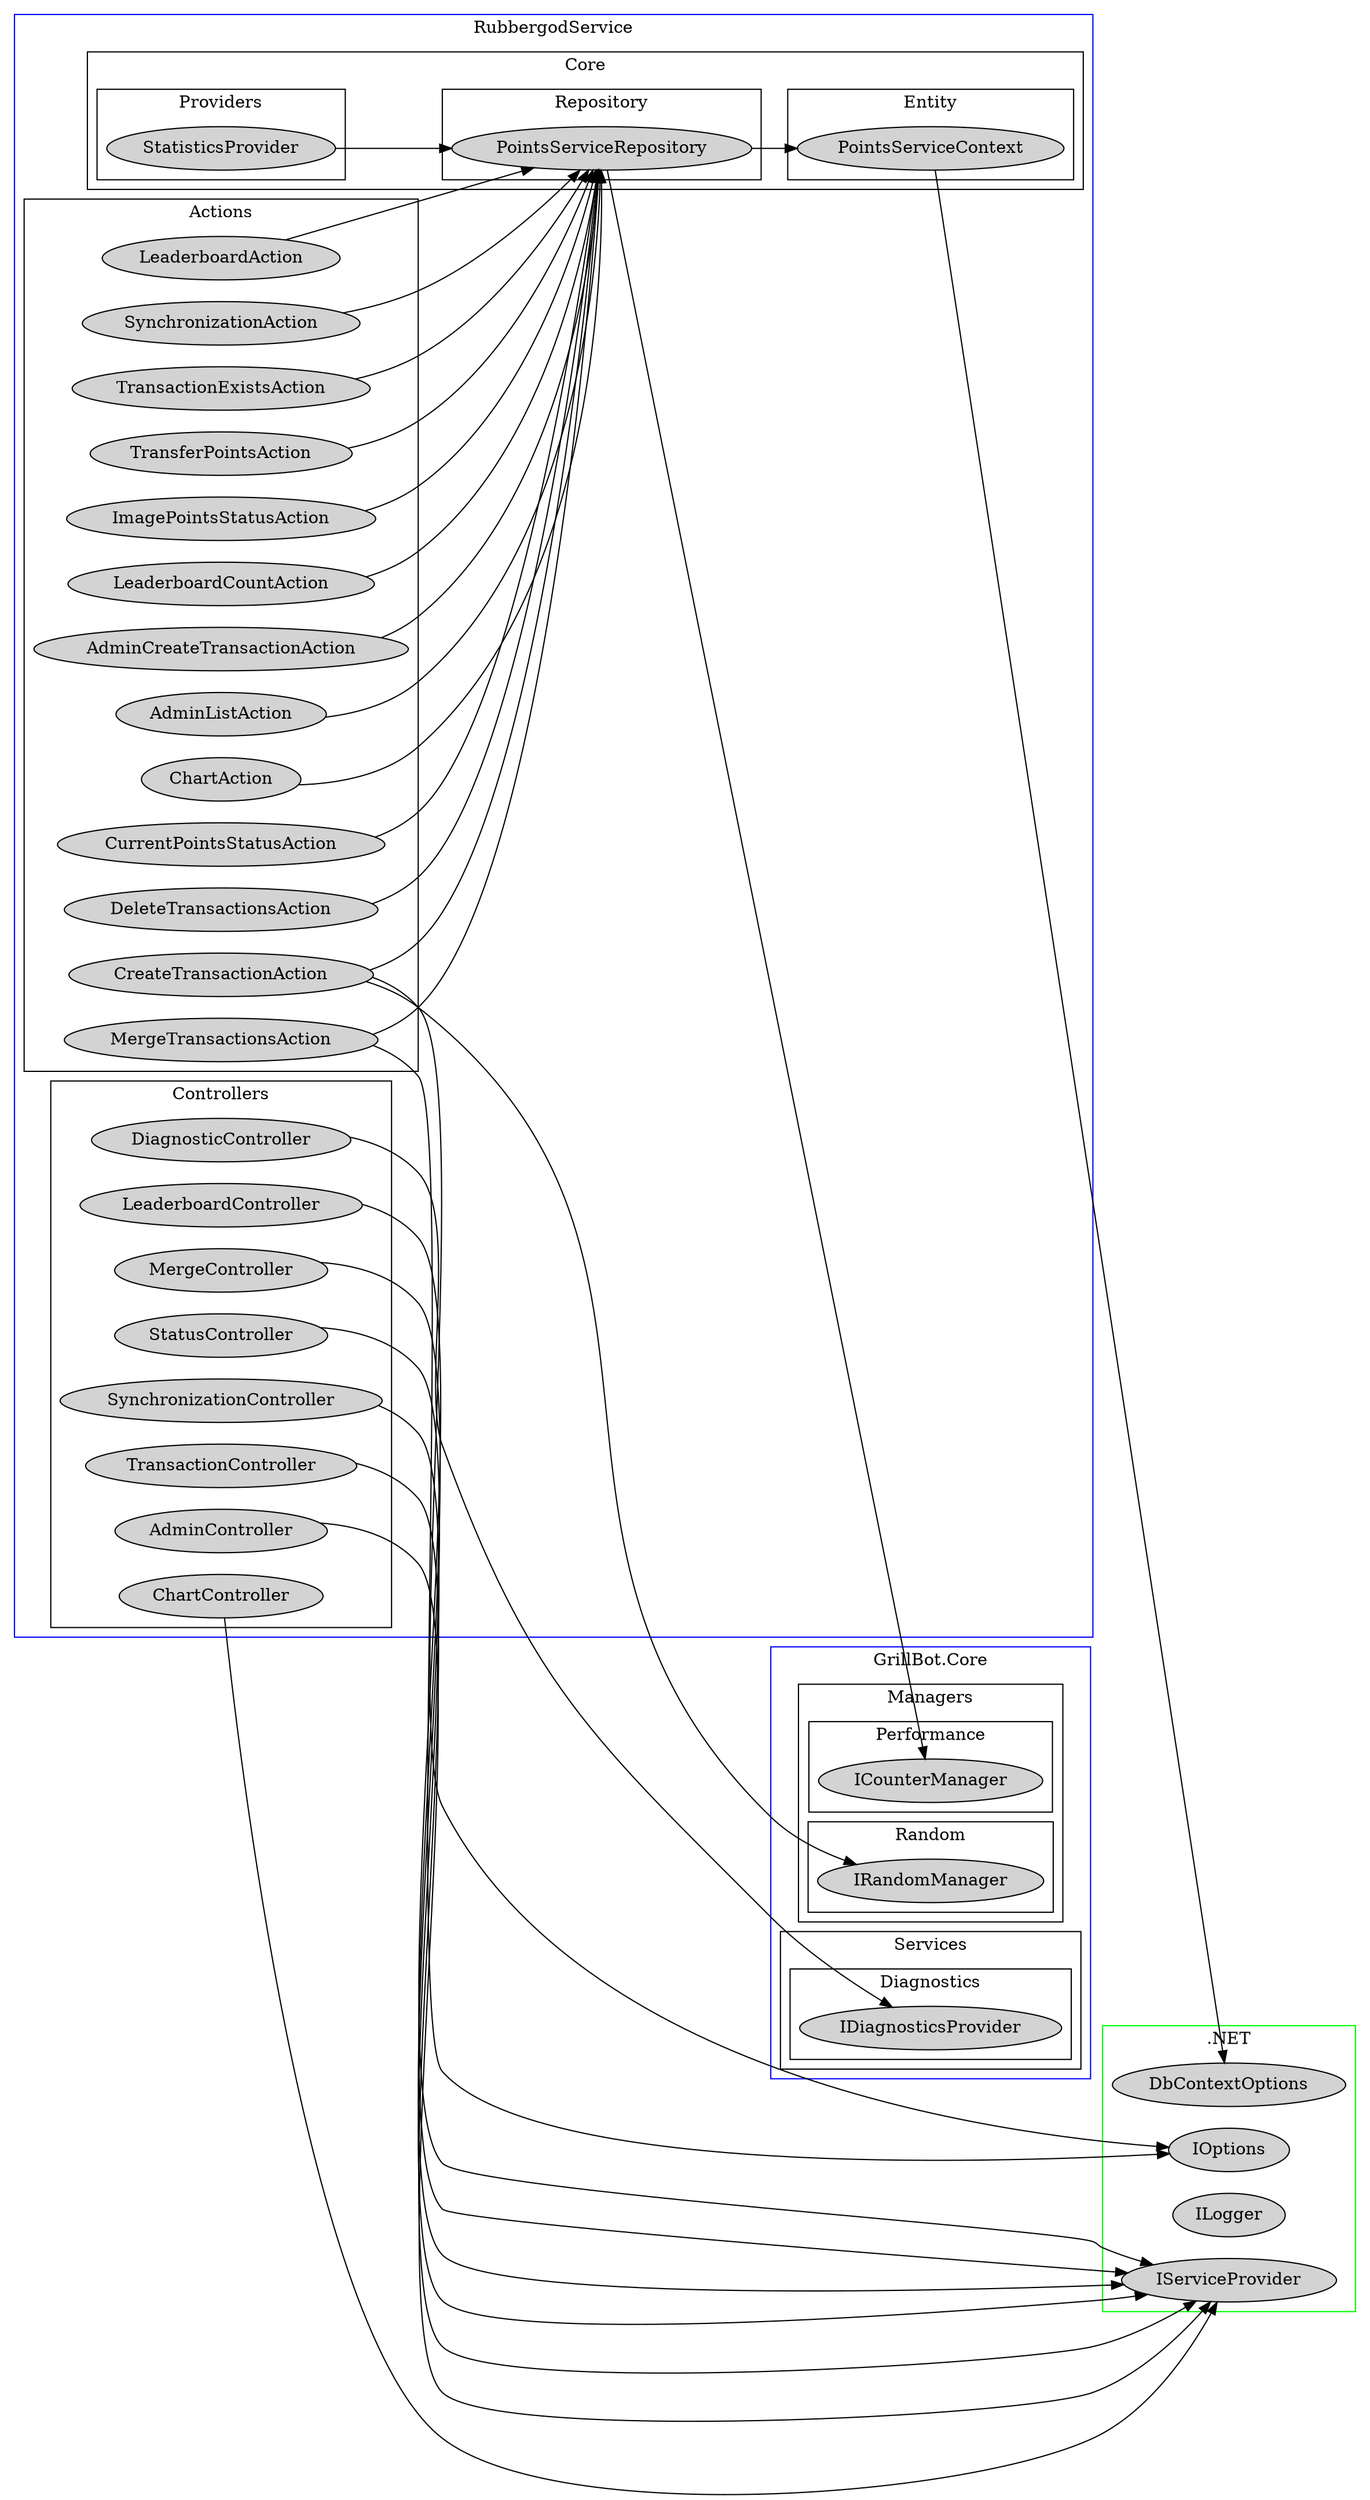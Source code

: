 digraph GrillBot {
    rankdir=LR
	
	subgraph cluster_0 {
		node [style=filled];
		label = "RubbergodService";
		color=blue
		
        subgraph cluster_3_1 {
            node [style=filled];
            label="Actions";
            color=black;
            
            AdminCreateTransactionAction
            AdminListAction
            ChartAction
            CreateTransactionAction
            CurrentPointsStatusAction
            DeleteTransactionsAction
            LeaderboardAction
            MergeTransactionsAction
            SynchronizationAction
            TransactionExistsAction
            TransferPointsAction
            ImagePointsStatusAction
            LeaderboardCountAction
        }
        
        subgraph cluster_3_2 {
            node [style=filled];
            label="Controllers";
            color=black;
            
            AdminController
            ChartController
            DiagnosticController
            LeaderboardController
            MergeController
            StatusController
            SynchronizationController
            TransactionController
        }
        
        subgraph cluster_3_3 {
            node [style=filled];
            label="Core"
            color=black
            
            subgraph cluster_3_3_1 {
                node [style=filled];
                label="Entity"
                color=black;
                
                PointsServiceContext
            }
            
            subgraph cluster_3_3_2 {
                node [style=filled];
                label="Providers"
                color=black;
                
                StatisticsProvider
            }
            
            subgraph cluster_3_3_3 {
                node [style=filled];
                label="Repository"
                color=black
                
                PointsServiceRepository
            }
        }
	}
	
	subgraph cluster_4 {
	    node [style=filled];
	    label = "GrillBot.Core";
	    color=blue
	    
	    subgraph cluster_4_1 {
	        node [style=filled];
            label="Managers";
            color=black;
            
            subgraph cluster_4_1_2 {
	            node [style=filled];
                label="Performance";
                color=black;
                
                ICounterManager
	        }
	        
	        subgraph cluster_4_1_3 {
	            node [style=filled];
                label="Random";
                color=black;
                
                IRandomManager
	        }
	    }
	    
	    subgraph cluster_4_2 {
	        node [style=filled];
            label="Services";
            color=black;
	        
	        subgraph cluster_4_3 {
	            node [style=filled];
                label="Diagnostics";
                color=black;
	            
	            IDiagnosticsProvider
	        }
	    }
	}
	
	subgraph cluster_100 {
	    node[style=filled];
	    label = ".NET"
	    color=green
	    
	    IServiceProvider
	    DbContextOptions
	    ILogger
	    IOptions
	}
	
	AdminCreateTransactionAction -> { PointsServiceRepository }
	AdminListAction -> { PointsServiceRepository }
	ChartAction -> { PointsServiceRepository }
	CreateTransactionAction -> { PointsServiceRepository IOptions IRandomManager }
	CurrentPointsStatusAction -> { PointsServiceRepository }
	DeleteTransactionsAction -> { PointsServiceRepository }
	LeaderboardAction -> { PointsServiceRepository }
	MergeTransactionsAction -> { PointsServiceRepository IOptions }
	SynchronizationAction -> { PointsServiceRepository }
	TransactionExistsAction -> { PointsServiceRepository }
	TransferPointsAction -> { PointsServiceRepository }
	AdminController -> { IServiceProvider }
	ChartController -> { IServiceProvider }
	DiagnosticController -> { IDiagnosticsProvider }
	LeaderboardController -> { IServiceProvider }
	MergeController -> { IServiceProvider }
	StatusController -> { IServiceProvider }
	SynchronizationController -> { IServiceProvider }
	TransactionController -> { IServiceProvider }
	PointsServiceContext -> { DbContextOptions }
	StatisticsProvider -> { PointsServiceRepository }
	PointsServiceRepository -> { PointsServiceContext ICounterManager }
	ImagePointsStatusAction -> { PointsServiceRepository }
	LeaderboardCountAction -> { PointsServiceRepository }
}
